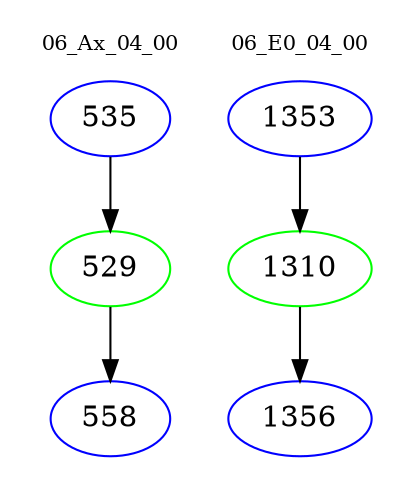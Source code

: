 digraph{
subgraph cluster_0 {
color = white
label = "06_Ax_04_00";
fontsize=10;
T0_535 [label="535", color="blue"]
T0_535 -> T0_529 [color="black"]
T0_529 [label="529", color="green"]
T0_529 -> T0_558 [color="black"]
T0_558 [label="558", color="blue"]
}
subgraph cluster_1 {
color = white
label = "06_E0_04_00";
fontsize=10;
T1_1353 [label="1353", color="blue"]
T1_1353 -> T1_1310 [color="black"]
T1_1310 [label="1310", color="green"]
T1_1310 -> T1_1356 [color="black"]
T1_1356 [label="1356", color="blue"]
}
}
